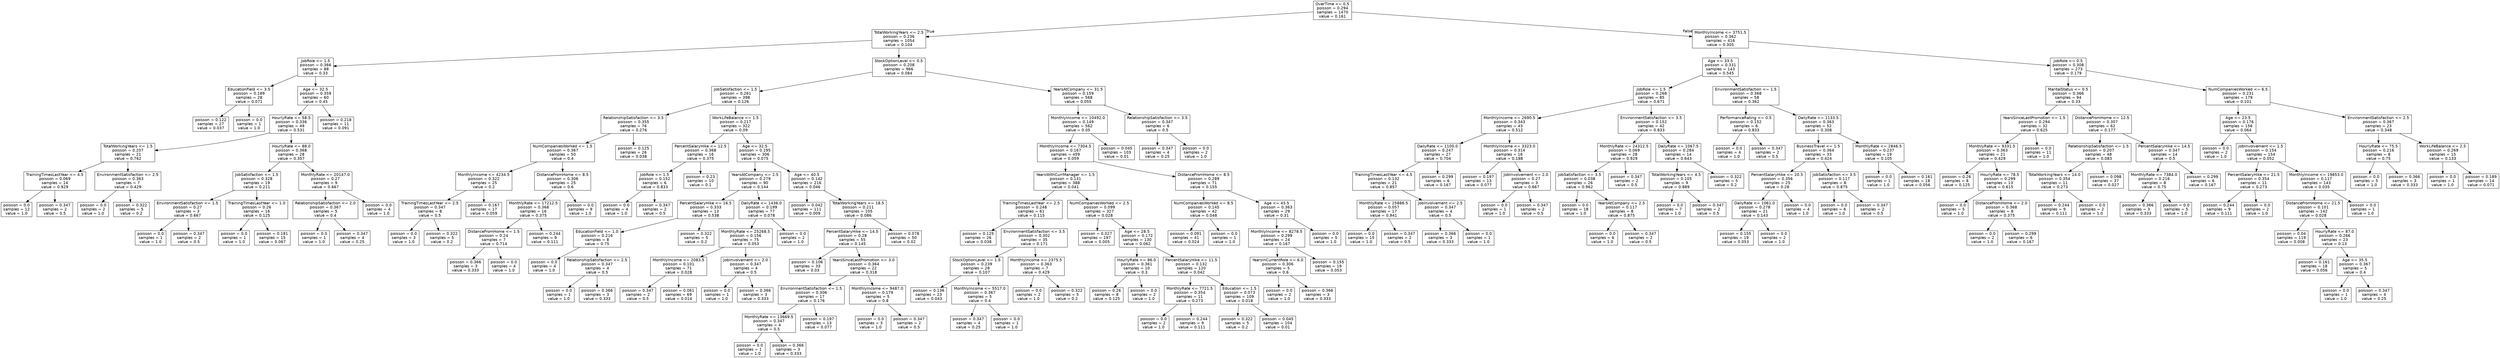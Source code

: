 digraph Tree {
node [shape=box, fontname="helvetica"] ;
edge [fontname="helvetica"] ;
0 [label="OverTime <= 0.5\npoisson = 0.294\nsamples = 1470\nvalue = 0.161"] ;
1 [label="TotalWorkingYears <= 2.5\npoisson = 0.236\nsamples = 1054\nvalue = 0.104"] ;
0 -> 1 [labeldistance=2.5, labelangle=45, headlabel="True"] ;
2 [label="JobRole <= 1.5\npoisson = 0.366\nsamples = 88\nvalue = 0.33"] ;
1 -> 2 ;
3 [label="EducationField <= 3.5\npoisson = 0.189\nsamples = 28\nvalue = 0.071"] ;
2 -> 3 ;
4 [label="poisson = 0.122\nsamples = 27\nvalue = 0.037"] ;
3 -> 4 ;
5 [label="poisson = 0.0\nsamples = 1\nvalue = 1.0"] ;
3 -> 5 ;
6 [label="Age <= 32.5\npoisson = 0.359\nsamples = 60\nvalue = 0.45"] ;
2 -> 6 ;
7 [label="HourlyRate <= 58.5\npoisson = 0.336\nsamples = 49\nvalue = 0.531"] ;
6 -> 7 ;
8 [label="TotalWorkingYears <= 1.5\npoisson = 0.207\nsamples = 21\nvalue = 0.762"] ;
7 -> 8 ;
9 [label="TrainingTimesLastYear <= 4.5\npoisson = 0.069\nsamples = 14\nvalue = 0.929"] ;
8 -> 9 ;
10 [label="poisson = 0.0\nsamples = 12\nvalue = 1.0"] ;
9 -> 10 ;
11 [label="poisson = 0.347\nsamples = 2\nvalue = 0.5"] ;
9 -> 11 ;
12 [label="EnvironmentSatisfaction <= 2.5\npoisson = 0.363\nsamples = 7\nvalue = 0.429"] ;
8 -> 12 ;
13 [label="poisson = 0.0\nsamples = 2\nvalue = 1.0"] ;
12 -> 13 ;
14 [label="poisson = 0.322\nsamples = 5\nvalue = 0.2"] ;
12 -> 14 ;
15 [label="HourlyRate <= 88.0\npoisson = 0.368\nsamples = 28\nvalue = 0.357"] ;
7 -> 15 ;
16 [label="JobSatisfaction <= 1.5\npoisson = 0.328\nsamples = 19\nvalue = 0.211"] ;
15 -> 16 ;
17 [label="EnvironmentSatisfaction <= 1.5\npoisson = 0.27\nsamples = 3\nvalue = 0.667"] ;
16 -> 17 ;
18 [label="poisson = 0.0\nsamples = 1\nvalue = 1.0"] ;
17 -> 18 ;
19 [label="poisson = 0.347\nsamples = 2\nvalue = 0.5"] ;
17 -> 19 ;
20 [label="TrainingTimesLastYear <= 1.0\npoisson = 0.26\nsamples = 16\nvalue = 0.125"] ;
16 -> 20 ;
21 [label="poisson = 0.0\nsamples = 1\nvalue = 1.0"] ;
20 -> 21 ;
22 [label="poisson = 0.181\nsamples = 15\nvalue = 0.067"] ;
20 -> 22 ;
23 [label="MonthlyRate <= 20147.0\npoisson = 0.27\nsamples = 9\nvalue = 0.667"] ;
15 -> 23 ;
24 [label="RelationshipSatisfaction <= 2.0\npoisson = 0.367\nsamples = 5\nvalue = 0.4"] ;
23 -> 24 ;
25 [label="poisson = 0.0\nsamples = 1\nvalue = 1.0"] ;
24 -> 25 ;
26 [label="poisson = 0.347\nsamples = 4\nvalue = 0.25"] ;
24 -> 26 ;
27 [label="poisson = 0.0\nsamples = 4\nvalue = 1.0"] ;
23 -> 27 ;
28 [label="poisson = 0.218\nsamples = 11\nvalue = 0.091"] ;
6 -> 28 ;
29 [label="StockOptionLevel <= 0.5\npoisson = 0.208\nsamples = 966\nvalue = 0.084"] ;
1 -> 29 ;
30 [label="JobSatisfaction <= 1.5\npoisson = 0.261\nsamples = 398\nvalue = 0.126"] ;
29 -> 30 ;
31 [label="RelationshipSatisfaction <= 3.5\npoisson = 0.355\nsamples = 76\nvalue = 0.276"] ;
30 -> 31 ;
32 [label="NumCompaniesWorked <= 1.5\npoisson = 0.367\nsamples = 50\nvalue = 0.4"] ;
31 -> 32 ;
33 [label="MonthlyIncome <= 4234.5\npoisson = 0.322\nsamples = 25\nvalue = 0.2"] ;
32 -> 33 ;
34 [label="TrainingTimesLastYear <= 2.5\npoisson = 0.347\nsamples = 8\nvalue = 0.5"] ;
33 -> 34 ;
35 [label="poisson = 0.0\nsamples = 3\nvalue = 1.0"] ;
34 -> 35 ;
36 [label="poisson = 0.322\nsamples = 5\nvalue = 0.2"] ;
34 -> 36 ;
37 [label="poisson = 0.167\nsamples = 17\nvalue = 0.059"] ;
33 -> 37 ;
38 [label="DistanceFromHome <= 8.5\npoisson = 0.306\nsamples = 25\nvalue = 0.6"] ;
32 -> 38 ;
39 [label="MonthlyRate <= 17212.5\npoisson = 0.368\nsamples = 16\nvalue = 0.375"] ;
38 -> 39 ;
40 [label="DistanceFromHome <= 1.5\npoisson = 0.24\nsamples = 7\nvalue = 0.714"] ;
39 -> 40 ;
41 [label="poisson = 0.366\nsamples = 3\nvalue = 0.333"] ;
40 -> 41 ;
42 [label="poisson = 0.0\nsamples = 4\nvalue = 1.0"] ;
40 -> 42 ;
43 [label="poisson = 0.244\nsamples = 9\nvalue = 0.111"] ;
39 -> 43 ;
44 [label="poisson = 0.0\nsamples = 9\nvalue = 1.0"] ;
38 -> 44 ;
45 [label="poisson = 0.125\nsamples = 26\nvalue = 0.038"] ;
31 -> 45 ;
46 [label="WorkLifeBalance <= 1.5\npoisson = 0.217\nsamples = 322\nvalue = 0.09"] ;
30 -> 46 ;
47 [label="PercentSalaryHike <= 12.5\npoisson = 0.368\nsamples = 16\nvalue = 0.375"] ;
46 -> 47 ;
48 [label="JobRole <= 1.5\npoisson = 0.152\nsamples = 6\nvalue = 0.833"] ;
47 -> 48 ;
49 [label="poisson = 0.0\nsamples = 4\nvalue = 1.0"] ;
48 -> 49 ;
50 [label="poisson = 0.347\nsamples = 2\nvalue = 0.5"] ;
48 -> 50 ;
51 [label="poisson = 0.23\nsamples = 10\nvalue = 0.1"] ;
47 -> 51 ;
52 [label="Age <= 32.5\npoisson = 0.195\nsamples = 306\nvalue = 0.075"] ;
46 -> 52 ;
53 [label="YearsAtCompany <= 2.5\npoisson = 0.279\nsamples = 90\nvalue = 0.144"] ;
52 -> 53 ;
54 [label="PercentSalaryHike <= 16.5\npoisson = 0.333\nsamples = 13\nvalue = 0.538"] ;
53 -> 54 ;
55 [label="EducationField <= 1.0\npoisson = 0.216\nsamples = 8\nvalue = 0.75"] ;
54 -> 55 ;
56 [label="poisson = 0.0\nsamples = 4\nvalue = 1.0"] ;
55 -> 56 ;
57 [label="RelationshipSatisfaction <= 2.5\npoisson = 0.347\nsamples = 4\nvalue = 0.5"] ;
55 -> 57 ;
58 [label="poisson = 0.0\nsamples = 1\nvalue = 1.0"] ;
57 -> 58 ;
59 [label="poisson = 0.366\nsamples = 3\nvalue = 0.333"] ;
57 -> 59 ;
60 [label="poisson = 0.322\nsamples = 5\nvalue = 0.2"] ;
54 -> 60 ;
61 [label="DailyRate <= 1436.0\npoisson = 0.199\nsamples = 77\nvalue = 0.078"] ;
53 -> 61 ;
62 [label="MonthlyRate <= 25268.5\npoisson = 0.156\nsamples = 75\nvalue = 0.053"] ;
61 -> 62 ;
63 [label="MonthlyIncome <= 2083.5\npoisson = 0.101\nsamples = 71\nvalue = 0.028"] ;
62 -> 63 ;
64 [label="poisson = 0.347\nsamples = 2\nvalue = 0.5"] ;
63 -> 64 ;
65 [label="poisson = 0.061\nsamples = 69\nvalue = 0.014"] ;
63 -> 65 ;
66 [label="JobInvolvement <= 2.0\npoisson = 0.347\nsamples = 4\nvalue = 0.5"] ;
62 -> 66 ;
67 [label="poisson = 0.0\nsamples = 1\nvalue = 1.0"] ;
66 -> 67 ;
68 [label="poisson = 0.366\nsamples = 3\nvalue = 0.333"] ;
66 -> 68 ;
69 [label="poisson = 0.0\nsamples = 2\nvalue = 1.0"] ;
61 -> 69 ;
70 [label="Age <= 40.5\npoisson = 0.142\nsamples = 216\nvalue = 0.046"] ;
52 -> 70 ;
71 [label="poisson = 0.042\nsamples = 111\nvalue = 0.009"] ;
70 -> 71 ;
72 [label="TotalWorkingYears <= 18.5\npoisson = 0.211\nsamples = 105\nvalue = 0.086"] ;
70 -> 72 ;
73 [label="PercentSalaryHike <= 14.5\npoisson = 0.28\nsamples = 55\nvalue = 0.145"] ;
72 -> 73 ;
74 [label="poisson = 0.106\nsamples = 33\nvalue = 0.03"] ;
73 -> 74 ;
75 [label="YearsSinceLastPromotion <= 3.0\npoisson = 0.364\nsamples = 22\nvalue = 0.318"] ;
73 -> 75 ;
76 [label="EnvironmentSatisfaction <= 1.5\npoisson = 0.306\nsamples = 17\nvalue = 0.176"] ;
75 -> 76 ;
77 [label="MonthlyRate <= 13669.5\npoisson = 0.347\nsamples = 4\nvalue = 0.5"] ;
76 -> 77 ;
78 [label="poisson = 0.0\nsamples = 1\nvalue = 1.0"] ;
77 -> 78 ;
79 [label="poisson = 0.366\nsamples = 3\nvalue = 0.333"] ;
77 -> 79 ;
80 [label="poisson = 0.197\nsamples = 13\nvalue = 0.077"] ;
76 -> 80 ;
81 [label="MonthlyIncome <= 9487.0\npoisson = 0.179\nsamples = 5\nvalue = 0.8"] ;
75 -> 81 ;
82 [label="poisson = 0.0\nsamples = 3\nvalue = 1.0"] ;
81 -> 82 ;
83 [label="poisson = 0.347\nsamples = 2\nvalue = 0.5"] ;
81 -> 83 ;
84 [label="poisson = 0.078\nsamples = 50\nvalue = 0.02"] ;
72 -> 84 ;
85 [label="YearsAtCompany <= 31.5\npoisson = 0.159\nsamples = 568\nvalue = 0.055"] ;
29 -> 85 ;
86 [label="MonthlyIncome <= 10492.0\npoisson = 0.149\nsamples = 562\nvalue = 0.05"] ;
85 -> 86 ;
87 [label="MonthlyIncome <= 7304.5\npoisson = 0.167\nsamples = 459\nvalue = 0.059"] ;
86 -> 87 ;
88 [label="YearsWithCurrManager <= 1.5\npoisson = 0.131\nsamples = 388\nvalue = 0.041"] ;
87 -> 88 ;
89 [label="TrainingTimesLastYear <= 2.5\npoisson = 0.248\nsamples = 61\nvalue = 0.115"] ;
88 -> 89 ;
90 [label="poisson = 0.125\nsamples = 26\nvalue = 0.038"] ;
89 -> 90 ;
91 [label="EnvironmentSatisfaction <= 3.5\npoisson = 0.302\nsamples = 35\nvalue = 0.171"] ;
89 -> 91 ;
92 [label="StockOptionLevel <= 1.5\npoisson = 0.239\nsamples = 28\nvalue = 0.107"] ;
91 -> 92 ;
93 [label="poisson = 0.136\nsamples = 23\nvalue = 0.043"] ;
92 -> 93 ;
94 [label="MonthlyIncome <= 5517.0\npoisson = 0.367\nsamples = 5\nvalue = 0.4"] ;
92 -> 94 ;
95 [label="poisson = 0.347\nsamples = 4\nvalue = 0.25"] ;
94 -> 95 ;
96 [label="poisson = 0.0\nsamples = 1\nvalue = 1.0"] ;
94 -> 96 ;
97 [label="MonthlyIncome <= 2375.5\npoisson = 0.363\nsamples = 7\nvalue = 0.429"] ;
91 -> 97 ;
98 [label="poisson = 0.0\nsamples = 2\nvalue = 1.0"] ;
97 -> 98 ;
99 [label="poisson = 0.322\nsamples = 5\nvalue = 0.2"] ;
97 -> 99 ;
100 [label="NumCompaniesWorked <= 2.5\npoisson = 0.099\nsamples = 327\nvalue = 0.028"] ;
88 -> 100 ;
101 [label="poisson = 0.027\nsamples = 197\nvalue = 0.005"] ;
100 -> 101 ;
102 [label="Age <= 28.5\npoisson = 0.172\nsamples = 130\nvalue = 0.062"] ;
100 -> 102 ;
103 [label="HourlyRate <= 86.0\npoisson = 0.361\nsamples = 10\nvalue = 0.3"] ;
102 -> 103 ;
104 [label="poisson = 0.26\nsamples = 8\nvalue = 0.125"] ;
103 -> 104 ;
105 [label="poisson = 0.0\nsamples = 2\nvalue = 1.0"] ;
103 -> 105 ;
106 [label="PercentSalaryHike <= 11.5\npoisson = 0.132\nsamples = 120\nvalue = 0.042"] ;
102 -> 106 ;
107 [label="MonthlyRate <= 7721.5\npoisson = 0.354\nsamples = 11\nvalue = 0.273"] ;
106 -> 107 ;
108 [label="poisson = 0.0\nsamples = 2\nvalue = 1.0"] ;
107 -> 108 ;
109 [label="poisson = 0.244\nsamples = 9\nvalue = 0.111"] ;
107 -> 109 ;
110 [label="Education <= 1.5\npoisson = 0.073\nsamples = 109\nvalue = 0.018"] ;
106 -> 110 ;
111 [label="poisson = 0.322\nsamples = 5\nvalue = 0.2"] ;
110 -> 111 ;
112 [label="poisson = 0.045\nsamples = 104\nvalue = 0.01"] ;
110 -> 112 ;
113 [label="DistanceFromHome <= 8.5\npoisson = 0.289\nsamples = 71\nvalue = 0.155"] ;
87 -> 113 ;
114 [label="NumCompaniesWorked <= 8.5\npoisson = 0.145\nsamples = 42\nvalue = 0.048"] ;
113 -> 114 ;
115 [label="poisson = 0.091\nsamples = 41\nvalue = 0.024"] ;
114 -> 115 ;
116 [label="poisson = 0.0\nsamples = 1\nvalue = 1.0"] ;
114 -> 116 ;
117 [label="Age <= 43.5\npoisson = 0.363\nsamples = 29\nvalue = 0.31"] ;
113 -> 117 ;
118 [label="MonthlyIncome <= 8278.5\npoisson = 0.299\nsamples = 24\nvalue = 0.167"] ;
117 -> 118 ;
119 [label="YearsInCurrentRole <= 6.0\npoisson = 0.306\nsamples = 5\nvalue = 0.6"] ;
118 -> 119 ;
120 [label="poisson = 0.0\nsamples = 2\nvalue = 1.0"] ;
119 -> 120 ;
121 [label="poisson = 0.366\nsamples = 3\nvalue = 0.333"] ;
119 -> 121 ;
122 [label="poisson = 0.155\nsamples = 19\nvalue = 0.053"] ;
118 -> 122 ;
123 [label="poisson = 0.0\nsamples = 5\nvalue = 1.0"] ;
117 -> 123 ;
124 [label="poisson = 0.045\nsamples = 103\nvalue = 0.01"] ;
86 -> 124 ;
125 [label="RelationshipSatisfaction <= 3.5\npoisson = 0.347\nsamples = 6\nvalue = 0.5"] ;
85 -> 125 ;
126 [label="poisson = 0.347\nsamples = 4\nvalue = 0.25"] ;
125 -> 126 ;
127 [label="poisson = 0.0\nsamples = 2\nvalue = 1.0"] ;
125 -> 127 ;
128 [label="MonthlyIncome <= 3751.5\npoisson = 0.362\nsamples = 416\nvalue = 0.305"] ;
0 -> 128 [labeldistance=2.5, labelangle=-45, headlabel="False"] ;
129 [label="Age <= 33.5\npoisson = 0.331\nsamples = 143\nvalue = 0.545"] ;
128 -> 129 ;
130 [label="JobRole <= 1.5\npoisson = 0.268\nsamples = 85\nvalue = 0.671"] ;
129 -> 130 ;
131 [label="MonthlyIncome <= 2690.5\npoisson = 0.343\nsamples = 43\nvalue = 0.512"] ;
130 -> 131 ;
132 [label="DailyRate <= 1100.0\npoisson = 0.247\nsamples = 27\nvalue = 0.704"] ;
131 -> 132 ;
133 [label="TrainingTimesLastYear <= 4.5\npoisson = 0.132\nsamples = 21\nvalue = 0.857"] ;
132 -> 133 ;
134 [label="MonthlyRate <= 25886.5\npoisson = 0.057\nsamples = 17\nvalue = 0.941"] ;
133 -> 134 ;
135 [label="poisson = 0.0\nsamples = 15\nvalue = 1.0"] ;
134 -> 135 ;
136 [label="poisson = 0.347\nsamples = 2\nvalue = 0.5"] ;
134 -> 136 ;
137 [label="JobInvolvement <= 2.5\npoisson = 0.347\nsamples = 4\nvalue = 0.5"] ;
133 -> 137 ;
138 [label="poisson = 0.366\nsamples = 3\nvalue = 0.333"] ;
137 -> 138 ;
139 [label="poisson = 0.0\nsamples = 1\nvalue = 1.0"] ;
137 -> 139 ;
140 [label="poisson = 0.299\nsamples = 6\nvalue = 0.167"] ;
132 -> 140 ;
141 [label="MonthlyIncome <= 3323.0\npoisson = 0.314\nsamples = 16\nvalue = 0.188"] ;
131 -> 141 ;
142 [label="poisson = 0.197\nsamples = 13\nvalue = 0.077"] ;
141 -> 142 ;
143 [label="JobInvolvement <= 2.0\npoisson = 0.27\nsamples = 3\nvalue = 0.667"] ;
141 -> 143 ;
144 [label="poisson = 0.0\nsamples = 1\nvalue = 1.0"] ;
143 -> 144 ;
145 [label="poisson = 0.347\nsamples = 2\nvalue = 0.5"] ;
143 -> 145 ;
146 [label="EnvironmentSatisfaction <= 3.5\npoisson = 0.152\nsamples = 42\nvalue = 0.833"] ;
130 -> 146 ;
147 [label="MonthlyRate <= 24312.5\npoisson = 0.069\nsamples = 28\nvalue = 0.929"] ;
146 -> 147 ;
148 [label="JobSatisfaction <= 3.5\npoisson = 0.038\nsamples = 26\nvalue = 0.962"] ;
147 -> 148 ;
149 [label="poisson = 0.0\nsamples = 18\nvalue = 1.0"] ;
148 -> 149 ;
150 [label="YearsAtCompany <= 2.5\npoisson = 0.117\nsamples = 8\nvalue = 0.875"] ;
148 -> 150 ;
151 [label="poisson = 0.0\nsamples = 6\nvalue = 1.0"] ;
150 -> 151 ;
152 [label="poisson = 0.347\nsamples = 2\nvalue = 0.5"] ;
150 -> 152 ;
153 [label="poisson = 0.347\nsamples = 2\nvalue = 0.5"] ;
147 -> 153 ;
154 [label="DailyRate <= 1067.5\npoisson = 0.284\nsamples = 14\nvalue = 0.643"] ;
146 -> 154 ;
155 [label="TotalWorkingYears <= 4.5\npoisson = 0.105\nsamples = 9\nvalue = 0.889"] ;
154 -> 155 ;
156 [label="poisson = 0.0\nsamples = 7\nvalue = 1.0"] ;
155 -> 156 ;
157 [label="poisson = 0.347\nsamples = 2\nvalue = 0.5"] ;
155 -> 157 ;
158 [label="poisson = 0.322\nsamples = 5\nvalue = 0.2"] ;
154 -> 158 ;
159 [label="EnvironmentSatisfaction <= 1.5\npoisson = 0.368\nsamples = 58\nvalue = 0.362"] ;
129 -> 159 ;
160 [label="PerformanceRating <= 0.5\npoisson = 0.152\nsamples = 6\nvalue = 0.833"] ;
159 -> 160 ;
161 [label="poisson = 0.0\nsamples = 4\nvalue = 1.0"] ;
160 -> 161 ;
162 [label="poisson = 0.347\nsamples = 2\nvalue = 0.5"] ;
160 -> 162 ;
163 [label="DailyRate <= 1133.5\npoisson = 0.363\nsamples = 52\nvalue = 0.308"] ;
159 -> 163 ;
164 [label="BusinessTravel <= 1.5\npoisson = 0.364\nsamples = 33\nvalue = 0.424"] ;
163 -> 164 ;
165 [label="PercentSalaryHike <= 20.5\npoisson = 0.356\nsamples = 25\nvalue = 0.28"] ;
164 -> 165 ;
166 [label="DailyRate <= 1061.0\npoisson = 0.278\nsamples = 21\nvalue = 0.143"] ;
165 -> 166 ;
167 [label="poisson = 0.155\nsamples = 19\nvalue = 0.053"] ;
166 -> 167 ;
168 [label="poisson = 0.0\nsamples = 2\nvalue = 1.0"] ;
166 -> 168 ;
169 [label="poisson = 0.0\nsamples = 4\nvalue = 1.0"] ;
165 -> 169 ;
170 [label="JobSatisfaction <= 3.5\npoisson = 0.117\nsamples = 8\nvalue = 0.875"] ;
164 -> 170 ;
171 [label="poisson = 0.0\nsamples = 6\nvalue = 1.0"] ;
170 -> 171 ;
172 [label="poisson = 0.347\nsamples = 2\nvalue = 0.5"] ;
170 -> 172 ;
173 [label="MonthlyRate <= 2846.5\npoisson = 0.237\nsamples = 19\nvalue = 0.105"] ;
163 -> 173 ;
174 [label="poisson = 0.0\nsamples = 1\nvalue = 1.0"] ;
173 -> 174 ;
175 [label="poisson = 0.161\nsamples = 18\nvalue = 0.056"] ;
173 -> 175 ;
176 [label="JobRole <= 0.5\npoisson = 0.308\nsamples = 273\nvalue = 0.179"] ;
128 -> 176 ;
177 [label="MaritalStatus <= 0.5\npoisson = 0.366\nsamples = 94\nvalue = 0.33"] ;
176 -> 177 ;
178 [label="YearsSinceLastPromotion <= 1.5\npoisson = 0.294\nsamples = 32\nvalue = 0.625"] ;
177 -> 178 ;
179 [label="MonthlyRate <= 9331.5\npoisson = 0.363\nsamples = 21\nvalue = 0.429"] ;
178 -> 179 ;
180 [label="poisson = 0.26\nsamples = 8\nvalue = 0.125"] ;
179 -> 180 ;
181 [label="HourlyRate <= 78.5\npoisson = 0.299\nsamples = 13\nvalue = 0.615"] ;
179 -> 181 ;
182 [label="poisson = 0.0\nsamples = 5\nvalue = 1.0"] ;
181 -> 182 ;
183 [label="DistanceFromHome <= 2.0\npoisson = 0.368\nsamples = 8\nvalue = 0.375"] ;
181 -> 183 ;
184 [label="poisson = 0.0\nsamples = 2\nvalue = 1.0"] ;
183 -> 184 ;
185 [label="poisson = 0.299\nsamples = 6\nvalue = 0.167"] ;
183 -> 185 ;
186 [label="poisson = 0.0\nsamples = 11\nvalue = 1.0"] ;
178 -> 186 ;
187 [label="DistanceFromHome <= 12.5\npoisson = 0.307\nsamples = 62\nvalue = 0.177"] ;
177 -> 187 ;
188 [label="RelationshipSatisfaction <= 1.5\npoisson = 0.207\nsamples = 48\nvalue = 0.083"] ;
187 -> 188 ;
189 [label="TotalWorkingYears <= 14.0\npoisson = 0.354\nsamples = 11\nvalue = 0.273"] ;
188 -> 189 ;
190 [label="poisson = 0.244\nsamples = 9\nvalue = 0.111"] ;
189 -> 190 ;
191 [label="poisson = 0.0\nsamples = 2\nvalue = 1.0"] ;
189 -> 191 ;
192 [label="poisson = 0.098\nsamples = 37\nvalue = 0.027"] ;
188 -> 192 ;
193 [label="PercentSalaryHike <= 14.5\npoisson = 0.347\nsamples = 14\nvalue = 0.5"] ;
187 -> 193 ;
194 [label="MonthlyRate <= 7384.0\npoisson = 0.216\nsamples = 8\nvalue = 0.75"] ;
193 -> 194 ;
195 [label="poisson = 0.366\nsamples = 3\nvalue = 0.333"] ;
194 -> 195 ;
196 [label="poisson = 0.0\nsamples = 5\nvalue = 1.0"] ;
194 -> 196 ;
197 [label="poisson = 0.299\nsamples = 6\nvalue = 0.167"] ;
193 -> 197 ;
198 [label="NumCompaniesWorked <= 6.5\npoisson = 0.231\nsamples = 179\nvalue = 0.101"] ;
176 -> 198 ;
199 [label="Age <= 23.5\npoisson = 0.176\nsamples = 156\nvalue = 0.064"] ;
198 -> 199 ;
200 [label="poisson = 0.0\nsamples = 2\nvalue = 1.0"] ;
199 -> 200 ;
201 [label="JobInvolvement <= 1.5\npoisson = 0.154\nsamples = 154\nvalue = 0.052"] ;
199 -> 201 ;
202 [label="PercentSalaryHike <= 21.5\npoisson = 0.354\nsamples = 11\nvalue = 0.273"] ;
201 -> 202 ;
203 [label="poisson = 0.244\nsamples = 9\nvalue = 0.111"] ;
202 -> 203 ;
204 [label="poisson = 0.0\nsamples = 2\nvalue = 1.0"] ;
202 -> 204 ;
205 [label="MonthlyIncome <= 19853.0\npoisson = 0.117\nsamples = 143\nvalue = 0.035"] ;
201 -> 205 ;
206 [label="DistanceFromHome <= 21.5\npoisson = 0.101\nsamples = 142\nvalue = 0.028"] ;
205 -> 206 ;
207 [label="poisson = 0.04\nsamples = 119\nvalue = 0.008"] ;
206 -> 207 ;
208 [label="HourlyRate <= 87.0\npoisson = 0.266\nsamples = 23\nvalue = 0.13"] ;
206 -> 208 ;
209 [label="poisson = 0.161\nsamples = 18\nvalue = 0.056"] ;
208 -> 209 ;
210 [label="Age <= 35.5\npoisson = 0.367\nsamples = 5\nvalue = 0.4"] ;
208 -> 210 ;
211 [label="poisson = 0.0\nsamples = 1\nvalue = 1.0"] ;
210 -> 211 ;
212 [label="poisson = 0.347\nsamples = 4\nvalue = 0.25"] ;
210 -> 212 ;
213 [label="poisson = 0.0\nsamples = 1\nvalue = 1.0"] ;
205 -> 213 ;
214 [label="EnvironmentSatisfaction <= 2.5\npoisson = 0.367\nsamples = 23\nvalue = 0.348"] ;
198 -> 214 ;
215 [label="HourlyRate <= 75.5\npoisson = 0.216\nsamples = 8\nvalue = 0.75"] ;
214 -> 215 ;
216 [label="poisson = 0.0\nsamples = 5\nvalue = 1.0"] ;
215 -> 216 ;
217 [label="poisson = 0.366\nsamples = 3\nvalue = 0.333"] ;
215 -> 217 ;
218 [label="WorkLifeBalance <= 2.5\npoisson = 0.269\nsamples = 15\nvalue = 0.133"] ;
214 -> 218 ;
219 [label="poisson = 0.0\nsamples = 1\nvalue = 1.0"] ;
218 -> 219 ;
220 [label="poisson = 0.189\nsamples = 14\nvalue = 0.071"] ;
218 -> 220 ;
}